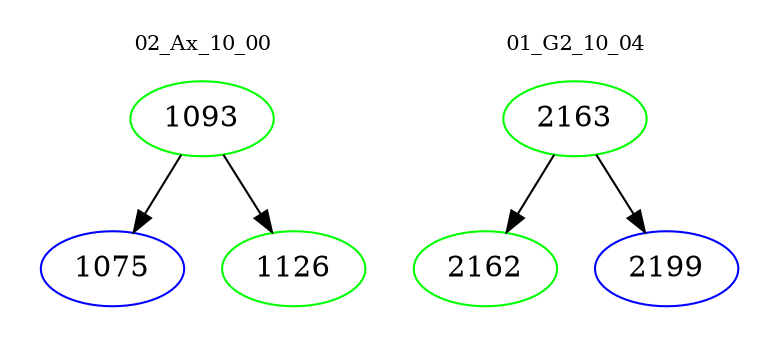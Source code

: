 digraph{
subgraph cluster_0 {
color = white
label = "02_Ax_10_00";
fontsize=10;
T0_1093 [label="1093", color="green"]
T0_1093 -> T0_1075 [color="black"]
T0_1075 [label="1075", color="blue"]
T0_1093 -> T0_1126 [color="black"]
T0_1126 [label="1126", color="green"]
}
subgraph cluster_1 {
color = white
label = "01_G2_10_04";
fontsize=10;
T1_2163 [label="2163", color="green"]
T1_2163 -> T1_2162 [color="black"]
T1_2162 [label="2162", color="green"]
T1_2163 -> T1_2199 [color="black"]
T1_2199 [label="2199", color="blue"]
}
}

